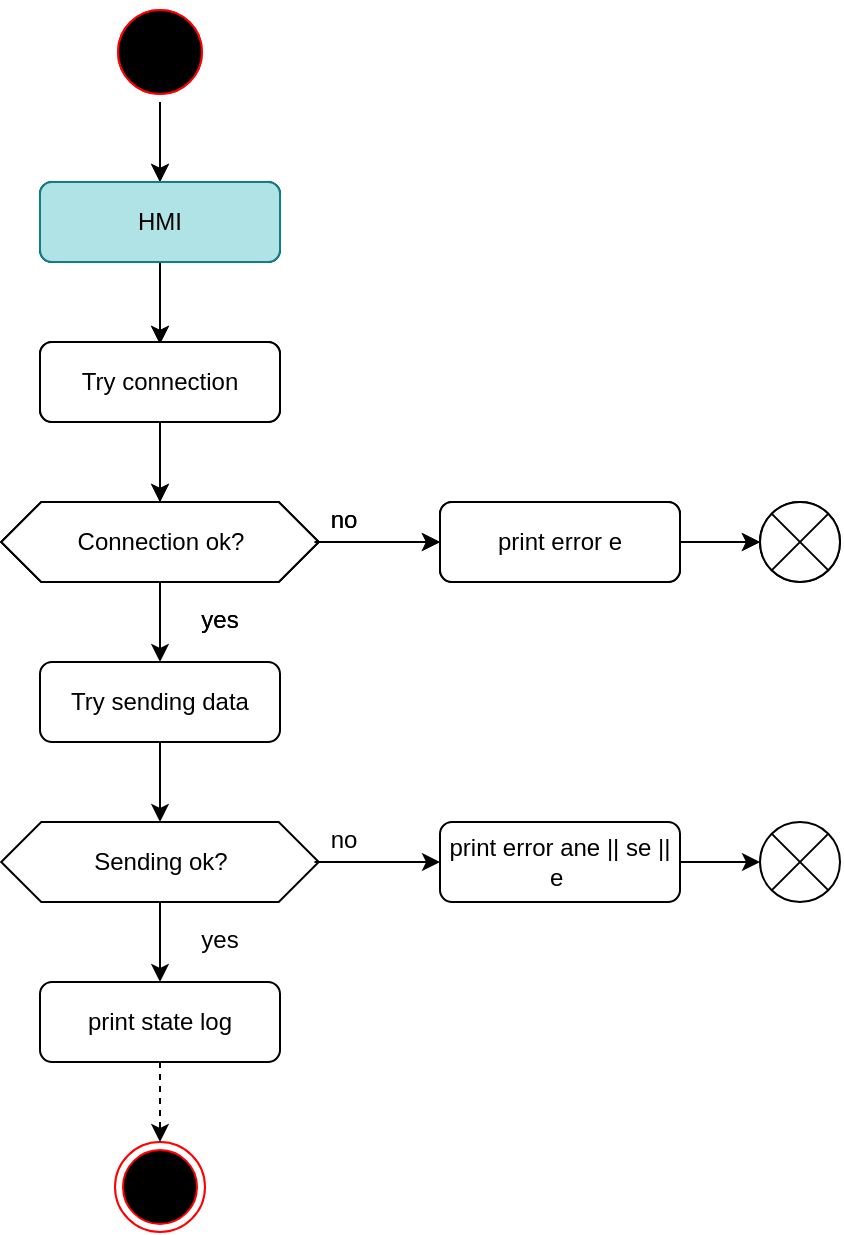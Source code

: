 <mxfile version="20.6.2" type="device"><diagram id="eLWB7gpRLCqbtP5Jg-iR" name="Page-1"><mxGraphModel dx="967" dy="789" grid="1" gridSize="10" guides="1" tooltips="1" connect="1" arrows="1" fold="1" page="1" pageScale="1" pageWidth="827" pageHeight="1169" math="0" shadow="0"><root><mxCell id="0"/><mxCell id="1" parent="0"/><mxCell id="vYFdCwRFbaz3fuUIffMN-1" value="" style="edgeStyle=orthogonalEdgeStyle;rounded=0;orthogonalLoop=1;jettySize=auto;html=1;" parent="1" source="vYFdCwRFbaz3fuUIffMN-2" target="vYFdCwRFbaz3fuUIffMN-4" edge="1"><mxGeometry relative="1" as="geometry"/></mxCell><mxCell id="vYFdCwRFbaz3fuUIffMN-2" value="" style="ellipse;html=1;shape=startState;fillColor=#000000;strokeColor=#ff0000;" parent="1" vertex="1"><mxGeometry x="315" y="110" width="50" height="50" as="geometry"/></mxCell><mxCell id="vYFdCwRFbaz3fuUIffMN-3" style="edgeStyle=orthogonalEdgeStyle;rounded=0;orthogonalLoop=1;jettySize=auto;html=1;entryX=0.5;entryY=0;entryDx=0;entryDy=0;" parent="1" source="vYFdCwRFbaz3fuUIffMN-4" edge="1"><mxGeometry relative="1" as="geometry"><mxPoint x="340" y="281" as="targetPoint"/></mxGeometry></mxCell><mxCell id="vYFdCwRFbaz3fuUIffMN-4" value="HMI" style="rounded=1;whiteSpace=wrap;html=1;" parent="1" vertex="1"><mxGeometry x="280" y="200" width="120" height="40" as="geometry"/></mxCell><mxCell id="vYFdCwRFbaz3fuUIffMN-6" style="edgeStyle=orthogonalEdgeStyle;rounded=0;orthogonalLoop=1;jettySize=auto;html=1;entryX=0.5;entryY=0;entryDx=0;entryDy=0;" parent="1" source="vYFdCwRFbaz3fuUIffMN-7" target="vYFdCwRFbaz3fuUIffMN-10" edge="1"><mxGeometry relative="1" as="geometry"/></mxCell><mxCell id="vYFdCwRFbaz3fuUIffMN-7" value="Try connection" style="rounded=1;whiteSpace=wrap;html=1;" parent="1" vertex="1"><mxGeometry x="280" y="280" width="120" height="40" as="geometry"/></mxCell><mxCell id="vYFdCwRFbaz3fuUIffMN-10" value="Connection ok?" style="shape=hexagon;perimeter=hexagonPerimeter2;whiteSpace=wrap;html=1;fixedSize=1;rounded=0;sketch=0;shadow=0;" parent="1" vertex="1"><mxGeometry x="260.63" y="360" width="158.75" height="40" as="geometry"/></mxCell><mxCell id="vYFdCwRFbaz3fuUIffMN-15" style="edgeStyle=orthogonalEdgeStyle;rounded=0;orthogonalLoop=1;jettySize=auto;html=1;entryX=0.5;entryY=0;entryDx=0;entryDy=0;" parent="1" source="vYFdCwRFbaz3fuUIffMN-16" edge="1"><mxGeometry relative="1" as="geometry"><mxPoint x="340" y="600" as="targetPoint"/></mxGeometry></mxCell><mxCell id="vYFdCwRFbaz3fuUIffMN-16" value="print state log" style="rounded=1;whiteSpace=wrap;html=1;" parent="1" vertex="1"><mxGeometry x="280" y="520" width="120" height="40" as="geometry"/></mxCell><mxCell id="vYFdCwRFbaz3fuUIffMN-19" style="edgeStyle=orthogonalEdgeStyle;rounded=0;orthogonalLoop=1;jettySize=auto;html=1;exitX=0.25;exitY=1;exitDx=0;exitDy=0;entryX=0;entryY=0.5;entryDx=0;entryDy=0;" parent="1" source="vYFdCwRFbaz3fuUIffMN-20" edge="1"><mxGeometry relative="1" as="geometry"><Array as="points"><mxPoint x="450" y="380"/><mxPoint x="450" y="380"/></Array><mxPoint x="480" y="380" as="targetPoint"/></mxGeometry></mxCell><mxCell id="vYFdCwRFbaz3fuUIffMN-20" value="&lt;font style=&quot;font-size: 12px;&quot;&gt;no&lt;/font&gt;" style="text;html=1;strokeColor=none;fillColor=none;align=center;verticalAlign=middle;whiteSpace=wrap;rounded=0;fontSize=23;" parent="1" vertex="1"><mxGeometry x="402.24" y="350" width="60" height="30" as="geometry"/></mxCell><mxCell id="vYFdCwRFbaz3fuUIffMN-35" style="edgeStyle=orthogonalEdgeStyle;rounded=0;orthogonalLoop=1;jettySize=auto;html=1;entryX=0;entryY=0.5;entryDx=0;entryDy=0;" parent="1" source="vYFdCwRFbaz3fuUIffMN-33" target="vYFdCwRFbaz3fuUIffMN-34" edge="1"><mxGeometry relative="1" as="geometry"/></mxCell><mxCell id="vYFdCwRFbaz3fuUIffMN-33" value="print error" style="rounded=1;whiteSpace=wrap;html=1;" parent="1" vertex="1"><mxGeometry x="480" y="360" width="120" height="40" as="geometry"/></mxCell><mxCell id="vYFdCwRFbaz3fuUIffMN-34" value="" style="shape=sumEllipse;perimeter=ellipsePerimeter;whiteSpace=wrap;html=1;backgroundOutline=1;" parent="1" vertex="1"><mxGeometry x="640" y="360" width="40" height="40" as="geometry"/></mxCell><mxCell id="vYFdCwRFbaz3fuUIffMN-36" value="&lt;font style=&quot;font-size: 12px;&quot;&gt;yes&lt;/font&gt;" style="text;html=1;strokeColor=none;fillColor=none;align=center;verticalAlign=middle;whiteSpace=wrap;rounded=0;fontSize=23;" parent="1" vertex="1"><mxGeometry x="340.0" y="400" width="60" height="30" as="geometry"/></mxCell><mxCell id="vYFdCwRFbaz3fuUIffMN-37" value="" style="edgeStyle=orthogonalEdgeStyle;rounded=0;orthogonalLoop=1;jettySize=auto;html=1;" parent="1" source="vYFdCwRFbaz3fuUIffMN-38" target="vYFdCwRFbaz3fuUIffMN-40" edge="1"><mxGeometry relative="1" as="geometry"/></mxCell><mxCell id="vYFdCwRFbaz3fuUIffMN-38" value="" style="ellipse;html=1;shape=startState;fillColor=#000000;strokeColor=#ff0000;" parent="1" vertex="1"><mxGeometry x="315" y="110" width="50" height="50" as="geometry"/></mxCell><mxCell id="vYFdCwRFbaz3fuUIffMN-39" style="edgeStyle=orthogonalEdgeStyle;rounded=0;orthogonalLoop=1;jettySize=auto;html=1;entryX=0.5;entryY=0;entryDx=0;entryDy=0;" parent="1" source="vYFdCwRFbaz3fuUIffMN-40" edge="1"><mxGeometry relative="1" as="geometry"><mxPoint x="340" y="281" as="targetPoint"/></mxGeometry></mxCell><mxCell id="vYFdCwRFbaz3fuUIffMN-40" value="HMI" style="rounded=1;whiteSpace=wrap;html=1;fillColor=#b0e3e6;strokeColor=#0e8088;" parent="1" vertex="1"><mxGeometry x="280" y="200" width="120" height="40" as="geometry"/></mxCell><mxCell id="vYFdCwRFbaz3fuUIffMN-41" value="" style="ellipse;html=1;shape=endState;fillColor=#000000;strokeColor=#ff0000;" parent="1" vertex="1"><mxGeometry x="317.5" y="680" width="45" height="45" as="geometry"/></mxCell><mxCell id="vYFdCwRFbaz3fuUIffMN-42" style="edgeStyle=orthogonalEdgeStyle;rounded=0;orthogonalLoop=1;jettySize=auto;html=1;entryX=0.5;entryY=0;entryDx=0;entryDy=0;" parent="1" source="vYFdCwRFbaz3fuUIffMN-43" target="vYFdCwRFbaz3fuUIffMN-44" edge="1"><mxGeometry relative="1" as="geometry"/></mxCell><mxCell id="vYFdCwRFbaz3fuUIffMN-43" value="Try connection" style="rounded=1;whiteSpace=wrap;html=1;" parent="1" vertex="1"><mxGeometry x="280" y="280" width="120" height="40" as="geometry"/></mxCell><mxCell id="vYFdCwRFbaz3fuUIffMN-63" style="edgeStyle=orthogonalEdgeStyle;rounded=0;orthogonalLoop=1;jettySize=auto;html=1;exitX=0.5;exitY=1;exitDx=0;exitDy=0;entryX=0.5;entryY=0;entryDx=0;entryDy=0;" parent="1" source="vYFdCwRFbaz3fuUIffMN-44" target="vYFdCwRFbaz3fuUIffMN-61" edge="1"><mxGeometry relative="1" as="geometry"/></mxCell><mxCell id="vYFdCwRFbaz3fuUIffMN-44" value="Connection ok?" style="shape=hexagon;perimeter=hexagonPerimeter2;whiteSpace=wrap;html=1;fixedSize=1;rounded=0;sketch=0;shadow=0;" parent="1" vertex="1"><mxGeometry x="260.63" y="360" width="158.75" height="40" as="geometry"/></mxCell><mxCell id="vYFdCwRFbaz3fuUIffMN-45" style="edgeStyle=orthogonalEdgeStyle;rounded=0;orthogonalLoop=1;jettySize=auto;html=1;entryX=0.5;entryY=0;entryDx=0;entryDy=0;dashed=1;" parent="1" source="vYFdCwRFbaz3fuUIffMN-46" target="vYFdCwRFbaz3fuUIffMN-41" edge="1"><mxGeometry relative="1" as="geometry"/></mxCell><mxCell id="vYFdCwRFbaz3fuUIffMN-46" value="print state log" style="rounded=1;whiteSpace=wrap;html=1;" parent="1" vertex="1"><mxGeometry x="280" y="600" width="120" height="40" as="geometry"/></mxCell><mxCell id="vYFdCwRFbaz3fuUIffMN-47" style="edgeStyle=orthogonalEdgeStyle;rounded=0;orthogonalLoop=1;jettySize=auto;html=1;exitX=0.25;exitY=1;exitDx=0;exitDy=0;entryX=0;entryY=0.5;entryDx=0;entryDy=0;" parent="1" source="vYFdCwRFbaz3fuUIffMN-48" edge="1"><mxGeometry relative="1" as="geometry"><Array as="points"><mxPoint x="450" y="380"/><mxPoint x="450" y="380"/></Array><mxPoint x="480" y="380" as="targetPoint"/></mxGeometry></mxCell><mxCell id="vYFdCwRFbaz3fuUIffMN-48" value="&lt;font style=&quot;font-size: 12px;&quot;&gt;no&lt;/font&gt;" style="text;html=1;strokeColor=none;fillColor=none;align=center;verticalAlign=middle;whiteSpace=wrap;rounded=0;fontSize=23;" parent="1" vertex="1"><mxGeometry x="402.24" y="350" width="60" height="30" as="geometry"/></mxCell><mxCell id="vYFdCwRFbaz3fuUIffMN-49" style="edgeStyle=orthogonalEdgeStyle;rounded=0;orthogonalLoop=1;jettySize=auto;html=1;entryX=0;entryY=0.5;entryDx=0;entryDy=0;" parent="1" source="vYFdCwRFbaz3fuUIffMN-50" target="vYFdCwRFbaz3fuUIffMN-51" edge="1"><mxGeometry relative="1" as="geometry"/></mxCell><mxCell id="vYFdCwRFbaz3fuUIffMN-50" value="print error e" style="rounded=1;whiteSpace=wrap;html=1;" parent="1" vertex="1"><mxGeometry x="480" y="360" width="120" height="40" as="geometry"/></mxCell><mxCell id="vYFdCwRFbaz3fuUIffMN-51" value="" style="shape=sumEllipse;perimeter=ellipsePerimeter;whiteSpace=wrap;html=1;backgroundOutline=1;" parent="1" vertex="1"><mxGeometry x="640" y="360" width="40" height="40" as="geometry"/></mxCell><mxCell id="vYFdCwRFbaz3fuUIffMN-52" value="&lt;font style=&quot;font-size: 12px;&quot;&gt;yes&lt;/font&gt;" style="text;html=1;strokeColor=none;fillColor=none;align=center;verticalAlign=middle;whiteSpace=wrap;rounded=0;fontSize=23;" parent="1" vertex="1"><mxGeometry x="340.0" y="400" width="60" height="30" as="geometry"/></mxCell><mxCell id="vYFdCwRFbaz3fuUIffMN-54" value="Sending ok?" style="shape=hexagon;perimeter=hexagonPerimeter2;whiteSpace=wrap;html=1;fixedSize=1;rounded=0;sketch=0;shadow=0;" parent="1" vertex="1"><mxGeometry x="260.63" y="520" width="158.75" height="40" as="geometry"/></mxCell><mxCell id="vYFdCwRFbaz3fuUIffMN-55" style="edgeStyle=orthogonalEdgeStyle;rounded=0;orthogonalLoop=1;jettySize=auto;html=1;exitX=0.25;exitY=1;exitDx=0;exitDy=0;entryX=0;entryY=0.5;entryDx=0;entryDy=0;" parent="1" source="vYFdCwRFbaz3fuUIffMN-56" target="vYFdCwRFbaz3fuUIffMN-59" edge="1"><mxGeometry relative="1" as="geometry"><Array as="points"><mxPoint x="450" y="540"/><mxPoint x="450" y="540"/></Array></mxGeometry></mxCell><mxCell id="vYFdCwRFbaz3fuUIffMN-56" value="&lt;font style=&quot;font-size: 12px;&quot;&gt;no&lt;/font&gt;" style="text;html=1;strokeColor=none;fillColor=none;align=center;verticalAlign=middle;whiteSpace=wrap;rounded=0;fontSize=23;" parent="1" vertex="1"><mxGeometry x="402.24" y="510" width="60" height="30" as="geometry"/></mxCell><mxCell id="vYFdCwRFbaz3fuUIffMN-57" value="&lt;font style=&quot;font-size: 12px;&quot;&gt;yes&lt;/font&gt;" style="text;html=1;strokeColor=none;fillColor=none;align=center;verticalAlign=middle;whiteSpace=wrap;rounded=0;fontSize=23;" parent="1" vertex="1"><mxGeometry x="340.0" y="560" width="60" height="30" as="geometry"/></mxCell><mxCell id="vYFdCwRFbaz3fuUIffMN-58" style="edgeStyle=orthogonalEdgeStyle;rounded=0;orthogonalLoop=1;jettySize=auto;html=1;entryX=0;entryY=0.5;entryDx=0;entryDy=0;" parent="1" source="vYFdCwRFbaz3fuUIffMN-59" target="vYFdCwRFbaz3fuUIffMN-60" edge="1"><mxGeometry relative="1" as="geometry"/></mxCell><mxCell id="vYFdCwRFbaz3fuUIffMN-59" value="print error ane || se || e&amp;nbsp;" style="rounded=1;whiteSpace=wrap;html=1;" parent="1" vertex="1"><mxGeometry x="480" y="520" width="120" height="40" as="geometry"/></mxCell><mxCell id="vYFdCwRFbaz3fuUIffMN-60" value="" style="shape=sumEllipse;perimeter=ellipsePerimeter;whiteSpace=wrap;html=1;backgroundOutline=1;" parent="1" vertex="1"><mxGeometry x="640" y="520" width="40" height="40" as="geometry"/></mxCell><mxCell id="vYFdCwRFbaz3fuUIffMN-62" style="edgeStyle=orthogonalEdgeStyle;rounded=0;orthogonalLoop=1;jettySize=auto;html=1;entryX=0.5;entryY=0;entryDx=0;entryDy=0;" parent="1" source="vYFdCwRFbaz3fuUIffMN-61" target="vYFdCwRFbaz3fuUIffMN-54" edge="1"><mxGeometry relative="1" as="geometry"/></mxCell><mxCell id="vYFdCwRFbaz3fuUIffMN-61" value="Try sending data" style="rounded=1;whiteSpace=wrap;html=1;" parent="1" vertex="1"><mxGeometry x="280" y="440" width="120" height="40" as="geometry"/></mxCell></root></mxGraphModel></diagram></mxfile>